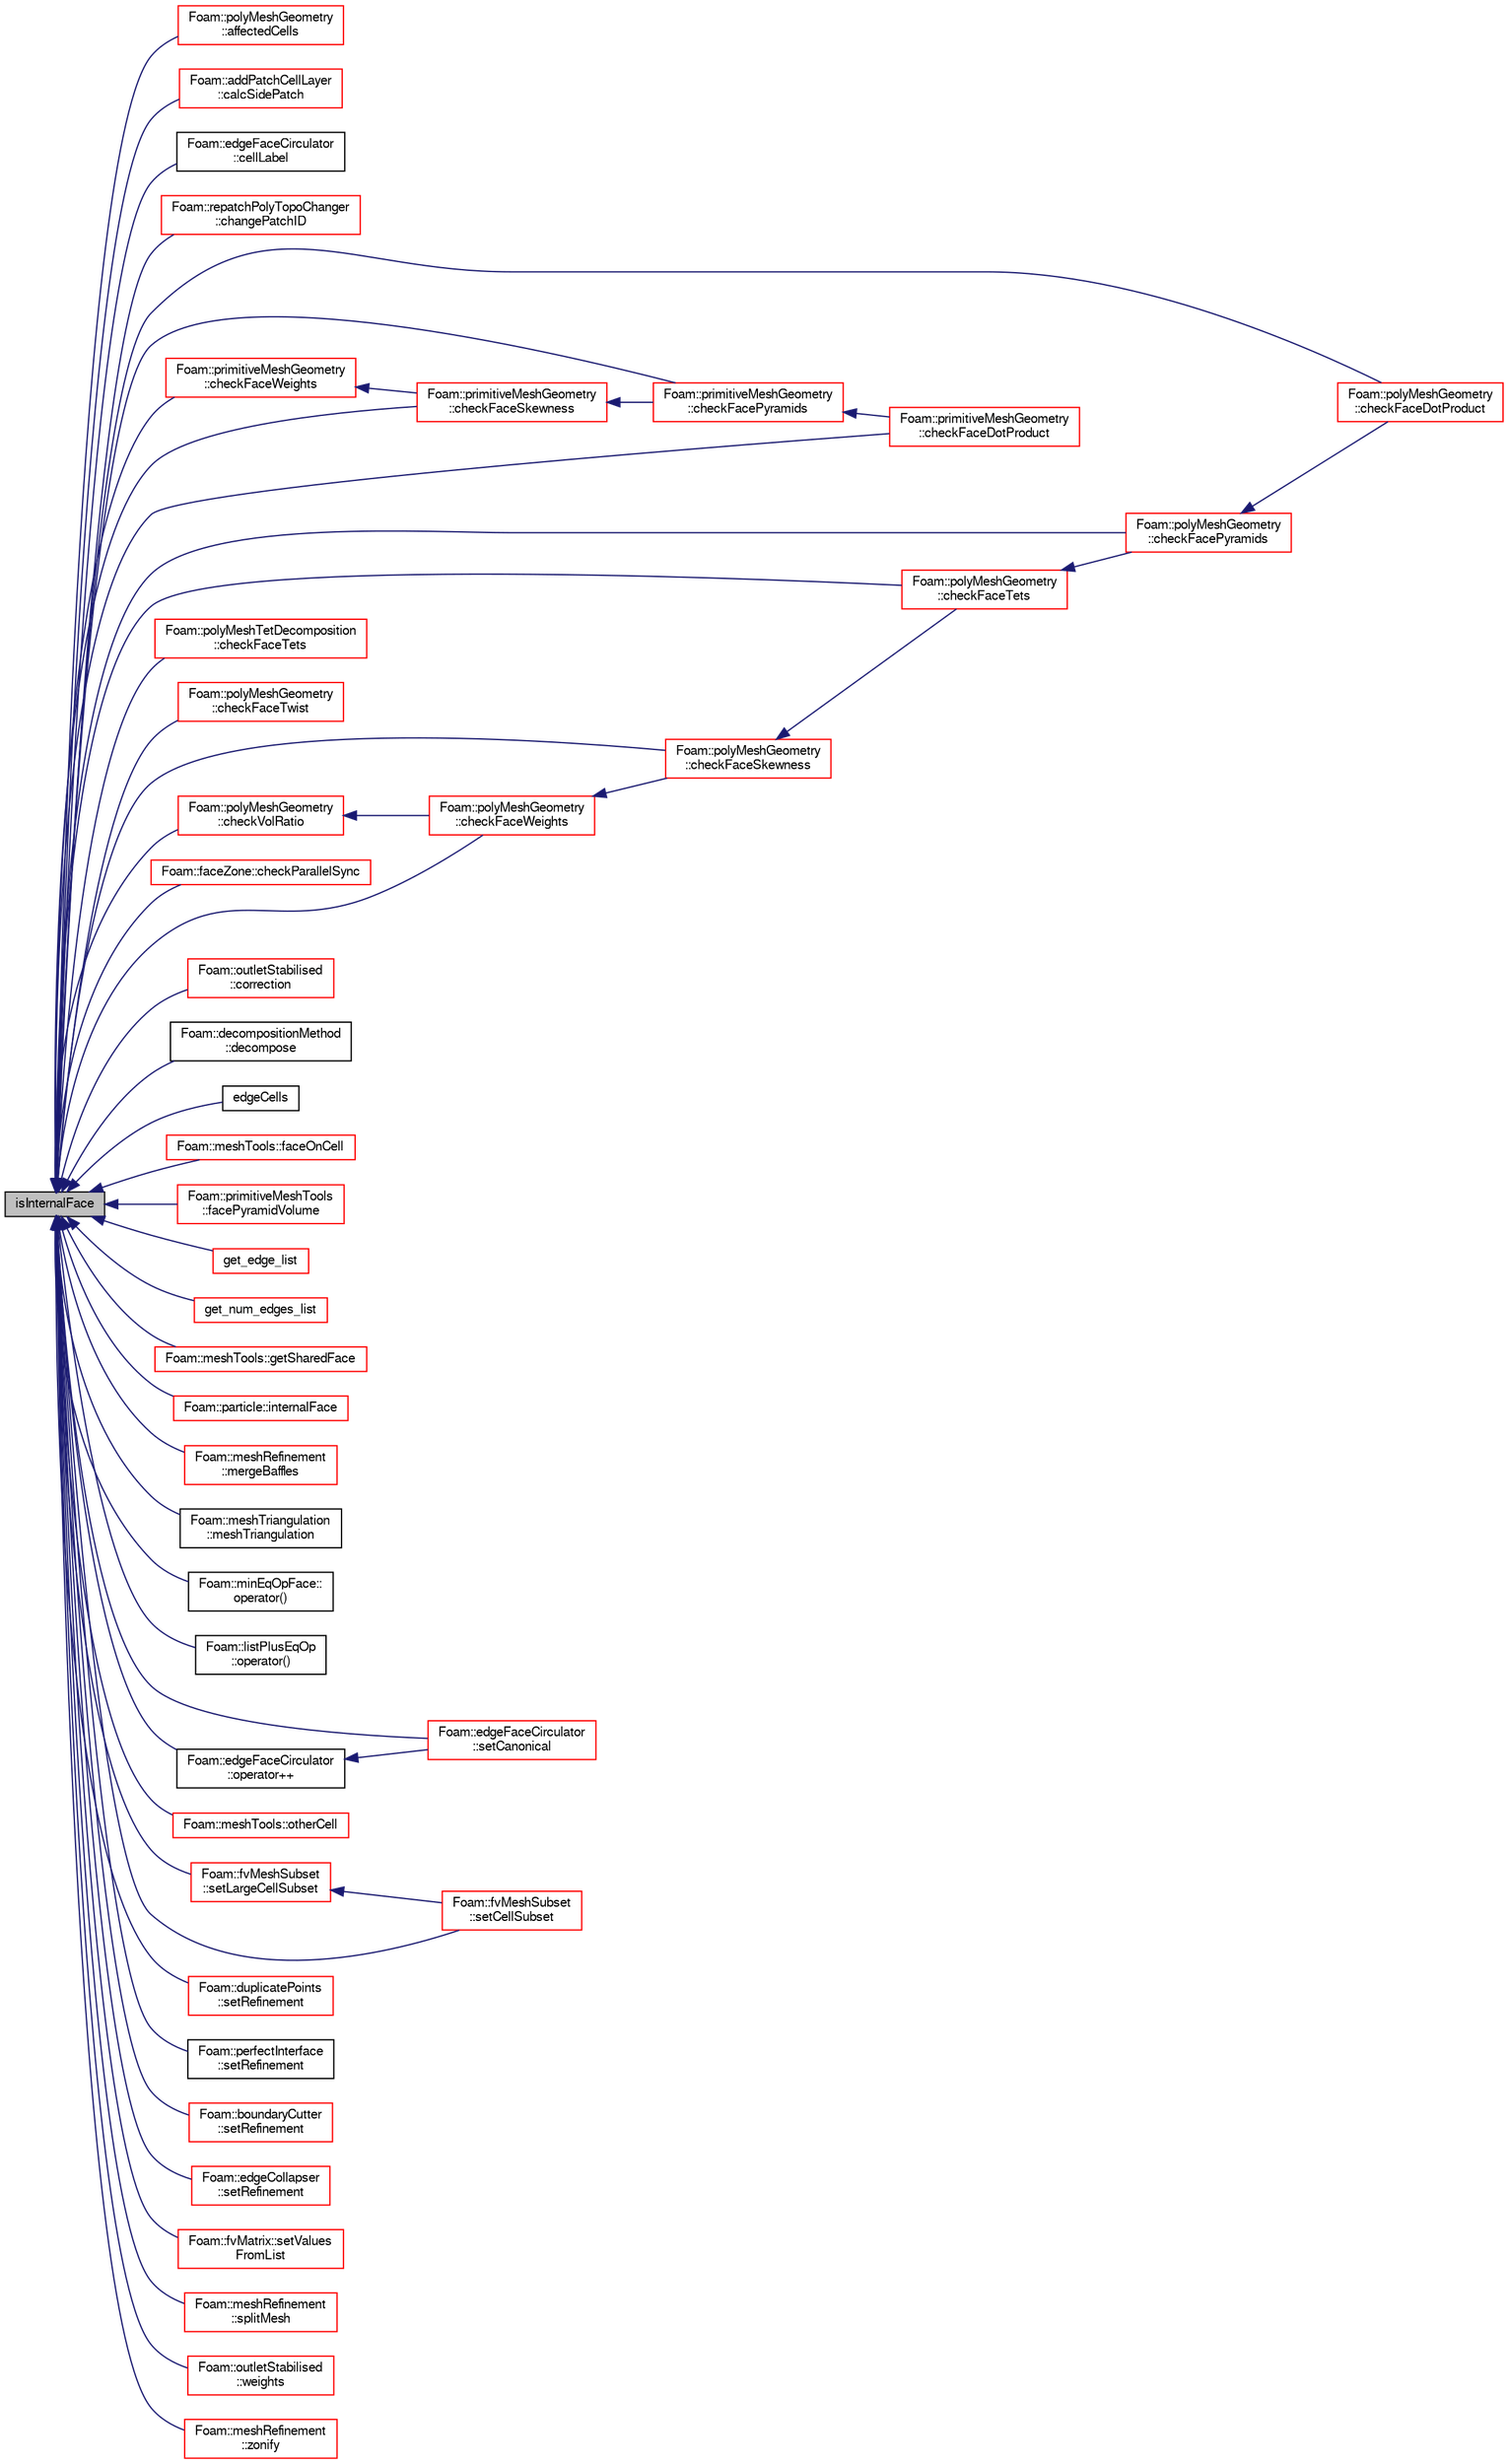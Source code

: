 digraph "isInternalFace"
{
  bgcolor="transparent";
  edge [fontname="FreeSans",fontsize="10",labelfontname="FreeSans",labelfontsize="10"];
  node [fontname="FreeSans",fontsize="10",shape=record];
  rankdir="LR";
  Node44261 [label="isInternalFace",height=0.2,width=0.4,color="black", fillcolor="grey75", style="filled", fontcolor="black"];
  Node44261 -> Node44262 [dir="back",color="midnightblue",fontsize="10",style="solid",fontname="FreeSans"];
  Node44262 [label="Foam::polyMeshGeometry\l::affectedCells",height=0.2,width=0.4,color="red",URL="$a21562.html#af5a651dc1cbf2df9601f576420a0cc3c",tooltip="Helper function: get affected cells from faces. "];
  Node44261 -> Node44266 [dir="back",color="midnightblue",fontsize="10",style="solid",fontname="FreeSans"];
  Node44266 [label="Foam::addPatchCellLayer\l::calcSidePatch",height=0.2,width=0.4,color="red",URL="$a21626.html#a25346f181e6f56df9a1839ff94eea581",tooltip="Boundary edges get extruded into boundary faces. Determine patch. "];
  Node44261 -> Node44274 [dir="back",color="midnightblue",fontsize="10",style="solid",fontname="FreeSans"];
  Node44274 [label="Foam::edgeFaceCirculator\l::cellLabel",height=0.2,width=0.4,color="black",URL="$a25022.html#a97d6f4cbfbd0dcdf815e16e0f55a6bdd",tooltip="Helper: get the neighbouring cell according to the ownerSide. "];
  Node44261 -> Node44275 [dir="back",color="midnightblue",fontsize="10",style="solid",fontname="FreeSans"];
  Node44275 [label="Foam::repatchPolyTopoChanger\l::changePatchID",height=0.2,width=0.4,color="red",URL="$a21738.html#a0e422d65d38d06483bef5c596b607eb2",tooltip="Change patch ID for a boundary face. Note: patchID should be in new. "];
  Node44261 -> Node44283 [dir="back",color="midnightblue",fontsize="10",style="solid",fontname="FreeSans"];
  Node44283 [label="Foam::primitiveMeshGeometry\l::checkFaceDotProduct",height=0.2,width=0.4,color="red",URL="$a25146.html#abe689b0ea95babc2086677dec53f57f2"];
  Node44261 -> Node44293 [dir="back",color="midnightblue",fontsize="10",style="solid",fontname="FreeSans"];
  Node44293 [label="Foam::polyMeshGeometry\l::checkFaceDotProduct",height=0.2,width=0.4,color="red",URL="$a21562.html#a5014e575335db939bc66eb2fe32ac48f",tooltip="See primitiveMesh. "];
  Node44261 -> Node44291 [dir="back",color="midnightblue",fontsize="10",style="solid",fontname="FreeSans"];
  Node44291 [label="Foam::primitiveMeshGeometry\l::checkFacePyramids",height=0.2,width=0.4,color="red",URL="$a25146.html#ad90dd781f10ef81bbfefbe0b9b8fe46e"];
  Node44291 -> Node44283 [dir="back",color="midnightblue",fontsize="10",style="solid",fontname="FreeSans"];
  Node44261 -> Node44308 [dir="back",color="midnightblue",fontsize="10",style="solid",fontname="FreeSans"];
  Node44308 [label="Foam::polyMeshGeometry\l::checkFacePyramids",height=0.2,width=0.4,color="red",URL="$a21562.html#a185c3013142ff3facc41b31d9beef53a",tooltip="See primitiveMesh. "];
  Node44308 -> Node44293 [dir="back",color="midnightblue",fontsize="10",style="solid",fontname="FreeSans"];
  Node44261 -> Node44290 [dir="back",color="midnightblue",fontsize="10",style="solid",fontname="FreeSans"];
  Node44290 [label="Foam::primitiveMeshGeometry\l::checkFaceSkewness",height=0.2,width=0.4,color="red",URL="$a25146.html#a2c5229035a955dd2719a447f55181f79"];
  Node44290 -> Node44291 [dir="back",color="midnightblue",fontsize="10",style="solid",fontname="FreeSans"];
  Node44261 -> Node44306 [dir="back",color="midnightblue",fontsize="10",style="solid",fontname="FreeSans"];
  Node44306 [label="Foam::polyMeshGeometry\l::checkFaceSkewness",height=0.2,width=0.4,color="red",URL="$a21562.html#a2df259c9e50de61beac65c3757c224eb",tooltip="See primitiveMesh. "];
  Node44306 -> Node44307 [dir="back",color="midnightblue",fontsize="10",style="solid",fontname="FreeSans"];
  Node44307 [label="Foam::polyMeshGeometry\l::checkFaceTets",height=0.2,width=0.4,color="red",URL="$a21562.html#ac78de3d27453106d3cf818bda3fd90f4",tooltip="See primitiveMesh. "];
  Node44307 -> Node44308 [dir="back",color="midnightblue",fontsize="10",style="solid",fontname="FreeSans"];
  Node44261 -> Node44316 [dir="back",color="midnightblue",fontsize="10",style="solid",fontname="FreeSans"];
  Node44316 [label="Foam::polyMeshTetDecomposition\l::checkFaceTets",height=0.2,width=0.4,color="red",URL="$a27418.html#a73ef5247a1e78210c08a4a9ef6222e9f",tooltip="Check face-decomposition tet volume. "];
  Node44261 -> Node44307 [dir="back",color="midnightblue",fontsize="10",style="solid",fontname="FreeSans"];
  Node44261 -> Node44301 [dir="back",color="midnightblue",fontsize="10",style="solid",fontname="FreeSans"];
  Node44301 [label="Foam::polyMeshGeometry\l::checkFaceTwist",height=0.2,width=0.4,color="red",URL="$a21562.html#a1d15f5f7fdae54e4c34b03a0462cd535",tooltip="Triangle (from face-centre decomposition) normal v.s. "];
  Node44261 -> Node44289 [dir="back",color="midnightblue",fontsize="10",style="solid",fontname="FreeSans"];
  Node44289 [label="Foam::primitiveMeshGeometry\l::checkFaceWeights",height=0.2,width=0.4,color="red",URL="$a25146.html#a43235a75da65bd601617364388f0d055"];
  Node44289 -> Node44290 [dir="back",color="midnightblue",fontsize="10",style="solid",fontname="FreeSans"];
  Node44261 -> Node44305 [dir="back",color="midnightblue",fontsize="10",style="solid",fontname="FreeSans"];
  Node44305 [label="Foam::polyMeshGeometry\l::checkFaceWeights",height=0.2,width=0.4,color="red",URL="$a21562.html#a6dbbfaac834107f888c95c13272d8d8a",tooltip="Interpolation weights (0.5 for regular mesh) "];
  Node44305 -> Node44306 [dir="back",color="midnightblue",fontsize="10",style="solid",fontname="FreeSans"];
  Node44261 -> Node44487 [dir="back",color="midnightblue",fontsize="10",style="solid",fontname="FreeSans"];
  Node44487 [label="Foam::faceZone::checkParallelSync",height=0.2,width=0.4,color="red",URL="$a27510.html#ae0d853449ed62624abe28bda852337c6",tooltip="Check whether all procs have faces synchronised. Return. "];
  Node44261 -> Node44304 [dir="back",color="midnightblue",fontsize="10",style="solid",fontname="FreeSans"];
  Node44304 [label="Foam::polyMeshGeometry\l::checkVolRatio",height=0.2,width=0.4,color="red",URL="$a21562.html#aa63d73334ea3f55a0fd59896924c6eb5",tooltip="Cell volume ratio of neighbouring cells (1 for regular mesh) "];
  Node44304 -> Node44305 [dir="back",color="midnightblue",fontsize="10",style="solid",fontname="FreeSans"];
  Node44261 -> Node44550 [dir="back",color="midnightblue",fontsize="10",style="solid",fontname="FreeSans"];
  Node44550 [label="Foam::outletStabilised\l::correction",height=0.2,width=0.4,color="red",URL="$a23222.html#acc9188c066344eea3cfd4b7f114eef3e",tooltip="Return the explicit correction to the face-interpolate. "];
  Node44261 -> Node44395 [dir="back",color="midnightblue",fontsize="10",style="solid",fontname="FreeSans"];
  Node44395 [label="Foam::decompositionMethod\l::decompose",height=0.2,width=0.4,color="black",URL="$a28594.html#a9e5348f6d62778dc2721d9646d92c3d2"];
  Node44261 -> Node44552 [dir="back",color="midnightblue",fontsize="10",style="solid",fontname="FreeSans"];
  Node44552 [label="edgeCells",height=0.2,width=0.4,color="black",URL="$a27530.html#a5d07940b4f2c9d0e5a60a13943fb3023",tooltip="edgeCells using pointFaces, edges, pointEdges "];
  Node44261 -> Node44553 [dir="back",color="midnightblue",fontsize="10",style="solid",fontname="FreeSans"];
  Node44553 [label="Foam::meshTools::faceOnCell",height=0.2,width=0.4,color="red",URL="$a21153.html#ae8119e36b45b1e47f91cdcb57222986d",tooltip="Is face used by cell. "];
  Node44261 -> Node44569 [dir="back",color="midnightblue",fontsize="10",style="solid",fontname="FreeSans"];
  Node44569 [label="Foam::primitiveMeshTools\l::facePyramidVolume",height=0.2,width=0.4,color="red",URL="$a27534.html#aab4eea20bacd77eef1060af3f16adc26",tooltip="Generate face pyramid volume fields. "];
  Node44261 -> Node44575 [dir="back",color="midnightblue",fontsize="10",style="solid",fontname="FreeSans"];
  Node44575 [label="get_edge_list",height=0.2,width=0.4,color="red",URL="$a14489.html#ab8d5c21e20f8006d17bbfdd9749b8b86"];
  Node44261 -> Node44576 [dir="back",color="midnightblue",fontsize="10",style="solid",fontname="FreeSans"];
  Node44576 [label="get_num_edges_list",height=0.2,width=0.4,color="red",URL="$a14489.html#ac842d2c8f50b00e510c822eb92eb0d66"];
  Node44261 -> Node44363 [dir="back",color="midnightblue",fontsize="10",style="solid",fontname="FreeSans"];
  Node44363 [label="Foam::meshTools::getSharedFace",height=0.2,width=0.4,color="red",URL="$a21153.html#a8550e28a800fded0b2d9dcdce6a6c4f6",tooltip="Return face shared by two cells. Throws error if none found. "];
  Node44261 -> Node44577 [dir="back",color="midnightblue",fontsize="10",style="solid",fontname="FreeSans"];
  Node44577 [label="Foam::particle::internalFace",height=0.2,width=0.4,color="red",URL="$a23586.html#ad32725f4edda12a11549ed7f6581bbab",tooltip="Is this global face an internal face? "];
  Node44261 -> Node44398 [dir="back",color="midnightblue",fontsize="10",style="solid",fontname="FreeSans"];
  Node44398 [label="Foam::meshRefinement\l::mergeBaffles",height=0.2,width=0.4,color="red",URL="$a24662.html#aa959f1ef1377d3a4eaac5ff099280e50",tooltip="Merge baffles. Gets pairs of faces. "];
  Node44261 -> Node44579 [dir="back",color="midnightblue",fontsize="10",style="solid",fontname="FreeSans"];
  Node44579 [label="Foam::meshTriangulation\l::meshTriangulation",height=0.2,width=0.4,color="black",URL="$a30558.html#adc26bbba53e9c1d772cb4c2807351802",tooltip="Construct from selected mesh cell and region number to be used. "];
  Node44261 -> Node44580 [dir="back",color="midnightblue",fontsize="10",style="solid",fontname="FreeSans"];
  Node44580 [label="Foam::minEqOpFace::\loperator()",height=0.2,width=0.4,color="black",URL="$a25194.html#addccbfe6235f4e2b4483404bc0177a92"];
  Node44261 -> Node44581 [dir="back",color="midnightblue",fontsize="10",style="solid",fontname="FreeSans"];
  Node44581 [label="Foam::listPlusEqOp\l::operator()",height=0.2,width=0.4,color="black",URL="$a24626.html#a2bca5855a51bffee2f0fe2aacc4aba10"];
  Node44261 -> Node44582 [dir="back",color="midnightblue",fontsize="10",style="solid",fontname="FreeSans"];
  Node44582 [label="Foam::edgeFaceCirculator\l::operator++",height=0.2,width=0.4,color="black",URL="$a25022.html#a373ca9638250f9443dcf86934a465507",tooltip="Step to next face. Uses no edge addressing! "];
  Node44582 -> Node44583 [dir="back",color="midnightblue",fontsize="10",style="solid",fontname="FreeSans"];
  Node44583 [label="Foam::edgeFaceCirculator\l::setCanonical",height=0.2,width=0.4,color="red",URL="$a25022.html#a9fe0f5513339c480e64660f5f36514c2",tooltip="Set edge to a unique state so different ones can be compared. "];
  Node44261 -> Node44346 [dir="back",color="midnightblue",fontsize="10",style="solid",fontname="FreeSans"];
  Node44346 [label="Foam::meshTools::otherCell",height=0.2,width=0.4,color="red",URL="$a21153.html#a27becdad7805cd82a048fa554a29ccbf",tooltip="Return cell on other side of face. Throws error. "];
  Node44261 -> Node44583 [dir="back",color="midnightblue",fontsize="10",style="solid",fontname="FreeSans"];
  Node44261 -> Node44586 [dir="back",color="midnightblue",fontsize="10",style="solid",fontname="FreeSans"];
  Node44586 [label="Foam::fvMeshSubset\l::setCellSubset",height=0.2,width=0.4,color="red",URL="$a22790.html#a7007bf1daafcf75caa93fdb67143236e",tooltip="Set the subset. Create \"oldInternalFaces\" patch for exposed. "];
  Node44261 -> Node44588 [dir="back",color="midnightblue",fontsize="10",style="solid",fontname="FreeSans"];
  Node44588 [label="Foam::fvMeshSubset\l::setLargeCellSubset",height=0.2,width=0.4,color="red",URL="$a22790.html#aa5aecd31ebb23c10811eb60949808165",tooltip="Set the subset from all cells with region == currentRegion. "];
  Node44588 -> Node44586 [dir="back",color="midnightblue",fontsize="10",style="solid",fontname="FreeSans"];
  Node44261 -> Node44533 [dir="back",color="midnightblue",fontsize="10",style="solid",fontname="FreeSans"];
  Node44533 [label="Foam::duplicatePoints\l::setRefinement",height=0.2,width=0.4,color="red",URL="$a21638.html#a159a54964aa4001ff24e9fb05834750a",tooltip="Play commands into polyTopoChange to duplicate points. Gets. "];
  Node44261 -> Node44537 [dir="back",color="midnightblue",fontsize="10",style="solid",fontname="FreeSans"];
  Node44537 [label="Foam::perfectInterface\l::setRefinement",height=0.2,width=0.4,color="black",URL="$a21586.html#a7253b581bef08b26159ea0e738a8883a",tooltip="Insert the layer addition/removal instructions. "];
  Node44261 -> Node44590 [dir="back",color="midnightblue",fontsize="10",style="solid",fontname="FreeSans"];
  Node44590 [label="Foam::boundaryCutter\l::setRefinement",height=0.2,width=0.4,color="red",URL="$a21498.html#ae6930353f029f71d7726d9992c9538f9",tooltip="Do actual cutting with cut description. Inserts mesh changes. "];
  Node44261 -> Node44543 [dir="back",color="midnightblue",fontsize="10",style="solid",fontname="FreeSans"];
  Node44543 [label="Foam::edgeCollapser\l::setRefinement",height=0.2,width=0.4,color="red",URL="$a21642.html#a788f5a11a20efd0f4a6a8ab78be4efeb",tooltip="Play commands into polyTopoChange to create mesh. "];
  Node44261 -> Node44592 [dir="back",color="midnightblue",fontsize="10",style="solid",fontname="FreeSans"];
  Node44592 [label="Foam::fvMatrix::setValues\lFromList",height=0.2,width=0.4,color="red",URL="$a22358.html#ae2373f8bf20e55920fbe1157213a9858",tooltip="Set solution in given cells to the specified values. "];
  Node44261 -> Node44418 [dir="back",color="midnightblue",fontsize="10",style="solid",fontname="FreeSans"];
  Node44418 [label="Foam::meshRefinement\l::splitMesh",height=0.2,width=0.4,color="red",URL="$a24662.html#a08f4ea0b833b94c474aa41d492a55d31",tooltip="Split off (with optional buffer layers) unreachable areas. "];
  Node44261 -> Node44639 [dir="back",color="midnightblue",fontsize="10",style="solid",fontname="FreeSans"];
  Node44639 [label="Foam::outletStabilised\l::weights",height=0.2,width=0.4,color="red",URL="$a23222.html#a3850190d622c7d30ee9b7357d248d2b4",tooltip="Return the interpolation weighting factors. "];
  Node44261 -> Node44641 [dir="back",color="midnightblue",fontsize="10",style="solid",fontname="FreeSans"];
  Node44641 [label="Foam::meshRefinement\l::zonify",height=0.2,width=0.4,color="red",URL="$a24662.html#a90cf965dfe02eb20f11a4a8c6035747f",tooltip="Put faces/cells into zones according to surface specification. "];
}
